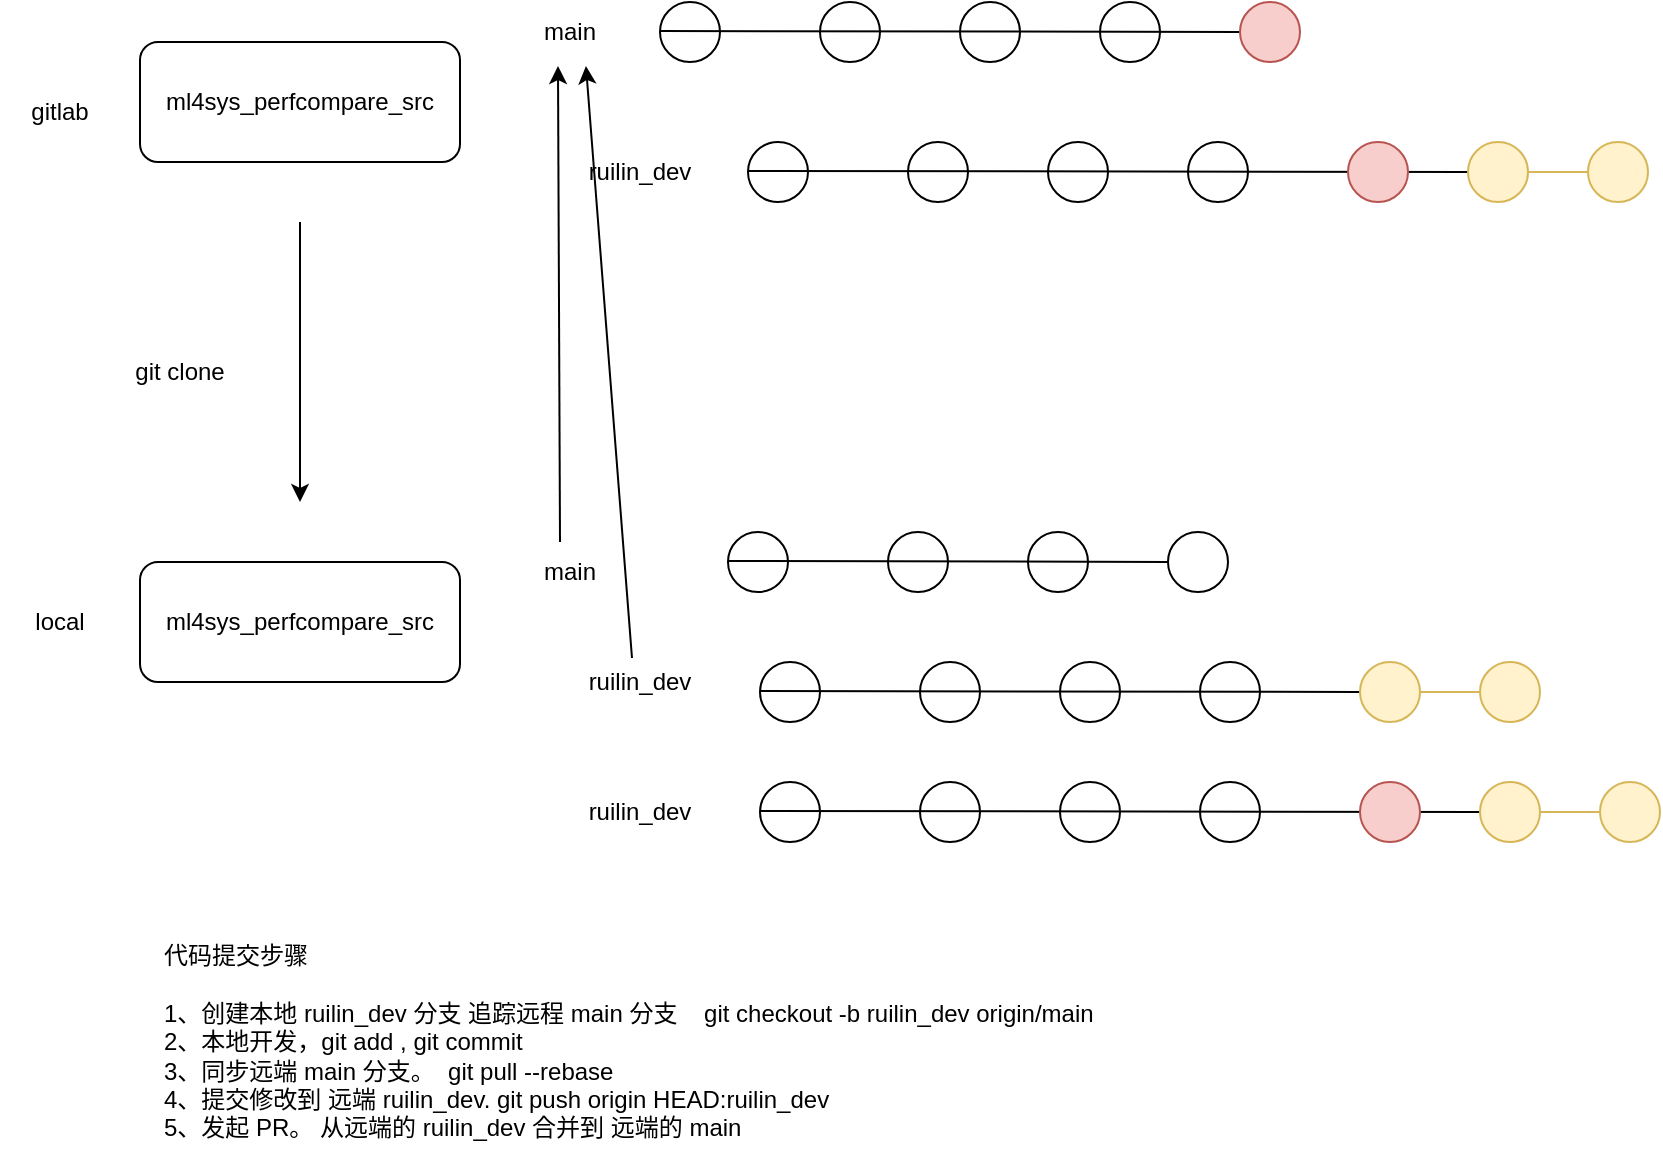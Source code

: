 <mxfile version="22.1.11" type="github">
  <diagram name="第 1 页" id="3Gw6wkufQKanss8fofTu">
    <mxGraphModel dx="970" dy="650" grid="1" gridSize="10" guides="1" tooltips="1" connect="1" arrows="1" fold="1" page="1" pageScale="1" pageWidth="827" pageHeight="1169" math="0" shadow="0">
      <root>
        <mxCell id="0" />
        <mxCell id="1" parent="0" />
        <mxCell id="PguJ6KHMeMPVfrRw2ih4-1" value="ml4sys_perfcompare_src" style="rounded=1;whiteSpace=wrap;html=1;" vertex="1" parent="1">
          <mxGeometry x="120" y="120" width="160" height="60" as="geometry" />
        </mxCell>
        <mxCell id="PguJ6KHMeMPVfrRw2ih4-2" value="ml4sys_perfcompare_src" style="rounded=1;whiteSpace=wrap;html=1;" vertex="1" parent="1">
          <mxGeometry x="120" y="380" width="160" height="60" as="geometry" />
        </mxCell>
        <mxCell id="PguJ6KHMeMPVfrRw2ih4-3" value="" style="ellipse;whiteSpace=wrap;html=1;aspect=fixed;" vertex="1" parent="1">
          <mxGeometry x="380" y="100" width="30" height="30" as="geometry" />
        </mxCell>
        <mxCell id="PguJ6KHMeMPVfrRw2ih4-5" value="gitlab" style="text;html=1;strokeColor=none;fillColor=none;align=center;verticalAlign=middle;whiteSpace=wrap;rounded=0;" vertex="1" parent="1">
          <mxGeometry x="50" y="140" width="60" height="30" as="geometry" />
        </mxCell>
        <mxCell id="PguJ6KHMeMPVfrRw2ih4-6" value="local" style="text;html=1;strokeColor=none;fillColor=none;align=center;verticalAlign=middle;whiteSpace=wrap;rounded=0;" vertex="1" parent="1">
          <mxGeometry x="50" y="395" width="60" height="30" as="geometry" />
        </mxCell>
        <mxCell id="PguJ6KHMeMPVfrRw2ih4-13" value="main" style="text;html=1;strokeColor=none;fillColor=none;align=center;verticalAlign=middle;whiteSpace=wrap;rounded=0;" vertex="1" parent="1">
          <mxGeometry x="305" y="100" width="60" height="30" as="geometry" />
        </mxCell>
        <mxCell id="PguJ6KHMeMPVfrRw2ih4-14" value="ruilin_dev" style="text;html=1;strokeColor=none;fillColor=none;align=center;verticalAlign=middle;whiteSpace=wrap;rounded=0;" vertex="1" parent="1">
          <mxGeometry x="340" y="170" width="60" height="30" as="geometry" />
        </mxCell>
        <mxCell id="PguJ6KHMeMPVfrRw2ih4-15" value="" style="endArrow=classic;html=1;rounded=0;" edge="1" parent="1">
          <mxGeometry width="50" height="50" relative="1" as="geometry">
            <mxPoint x="200" y="210" as="sourcePoint" />
            <mxPoint x="200" y="350" as="targetPoint" />
          </mxGeometry>
        </mxCell>
        <mxCell id="PguJ6KHMeMPVfrRw2ih4-16" value="git clone" style="text;html=1;strokeColor=none;fillColor=none;align=center;verticalAlign=middle;whiteSpace=wrap;rounded=0;" vertex="1" parent="1">
          <mxGeometry x="110" y="270" width="60" height="30" as="geometry" />
        </mxCell>
        <mxCell id="PguJ6KHMeMPVfrRw2ih4-17" value="" style="ellipse;whiteSpace=wrap;html=1;aspect=fixed;" vertex="1" parent="1">
          <mxGeometry x="460" y="100" width="30" height="30" as="geometry" />
        </mxCell>
        <mxCell id="PguJ6KHMeMPVfrRw2ih4-18" value="" style="ellipse;whiteSpace=wrap;html=1;aspect=fixed;" vertex="1" parent="1">
          <mxGeometry x="530" y="100" width="30" height="30" as="geometry" />
        </mxCell>
        <mxCell id="PguJ6KHMeMPVfrRw2ih4-24" value="" style="endArrow=none;html=1;rounded=0;fillColor=#f8cecc;strokeColor=#b85450;" edge="1" parent="1" source="PguJ6KHMeMPVfrRw2ih4-58">
          <mxGeometry width="50" height="50" relative="1" as="geometry">
            <mxPoint x="380" y="114.5" as="sourcePoint" />
            <mxPoint x="700" y="115" as="targetPoint" />
          </mxGeometry>
        </mxCell>
        <mxCell id="PguJ6KHMeMPVfrRw2ih4-19" value="" style="ellipse;whiteSpace=wrap;html=1;aspect=fixed;" vertex="1" parent="1">
          <mxGeometry x="600" y="100" width="30" height="30" as="geometry" />
        </mxCell>
        <mxCell id="PguJ6KHMeMPVfrRw2ih4-37" value="main" style="text;html=1;strokeColor=none;fillColor=none;align=center;verticalAlign=middle;whiteSpace=wrap;rounded=0;" vertex="1" parent="1">
          <mxGeometry x="305" y="370" width="60" height="30" as="geometry" />
        </mxCell>
        <mxCell id="PguJ6KHMeMPVfrRw2ih4-38" value="ruilin_dev" style="text;html=1;strokeColor=none;fillColor=none;align=center;verticalAlign=middle;whiteSpace=wrap;rounded=0;" vertex="1" parent="1">
          <mxGeometry x="340" y="425" width="60" height="30" as="geometry" />
        </mxCell>
        <mxCell id="PguJ6KHMeMPVfrRw2ih4-39" value="" style="endArrow=classic;html=1;rounded=0;entryX=0.4;entryY=1.067;entryDx=0;entryDy=0;entryPerimeter=0;" edge="1" parent="1" target="PguJ6KHMeMPVfrRw2ih4-13">
          <mxGeometry width="50" height="50" relative="1" as="geometry">
            <mxPoint x="330" y="370" as="sourcePoint" />
            <mxPoint x="380" y="320" as="targetPoint" />
          </mxGeometry>
        </mxCell>
        <mxCell id="PguJ6KHMeMPVfrRw2ih4-40" value="" style="endArrow=classic;html=1;rounded=0;entryX=0.633;entryY=1.067;entryDx=0;entryDy=0;entryPerimeter=0;" edge="1" parent="1" target="PguJ6KHMeMPVfrRw2ih4-13">
          <mxGeometry width="50" height="50" relative="1" as="geometry">
            <mxPoint x="366" y="427.99" as="sourcePoint" />
            <mxPoint x="365" y="189.99" as="targetPoint" />
          </mxGeometry>
        </mxCell>
        <mxCell id="PguJ6KHMeMPVfrRw2ih4-42" value="代码提交步骤&lt;br&gt;&lt;br&gt;1、创建本地 ruilin_dev 分支 追踪远程 main 分支&amp;nbsp; &amp;nbsp; git checkout -b ruilin_dev origin/main&lt;br&gt;2、本地开发，git add , git commit&amp;nbsp;&lt;br&gt;3、同步远端 main 分支。&amp;nbsp; git pull --rebase&lt;br&gt;4、提交修改到 远端 ruilin_dev. git push origin HEAD:ruilin_dev&lt;br&gt;5、发起 PR。 从远端的 ruilin_dev 合并到 远端的 main" style="text;html=1;strokeColor=none;fillColor=none;align=left;verticalAlign=middle;whiteSpace=wrap;rounded=0;" vertex="1" parent="1">
          <mxGeometry x="130" y="560" width="570" height="120" as="geometry" />
        </mxCell>
        <mxCell id="PguJ6KHMeMPVfrRw2ih4-43" value="" style="ellipse;whiteSpace=wrap;html=1;aspect=fixed;" vertex="1" parent="1">
          <mxGeometry x="414" y="365" width="30" height="30" as="geometry" />
        </mxCell>
        <mxCell id="PguJ6KHMeMPVfrRw2ih4-44" value="" style="ellipse;whiteSpace=wrap;html=1;aspect=fixed;" vertex="1" parent="1">
          <mxGeometry x="494" y="365" width="30" height="30" as="geometry" />
        </mxCell>
        <mxCell id="PguJ6KHMeMPVfrRw2ih4-45" value="" style="ellipse;whiteSpace=wrap;html=1;aspect=fixed;" vertex="1" parent="1">
          <mxGeometry x="564" y="365" width="30" height="30" as="geometry" />
        </mxCell>
        <mxCell id="PguJ6KHMeMPVfrRw2ih4-46" value="" style="endArrow=none;html=1;rounded=0;" edge="1" parent="1" target="PguJ6KHMeMPVfrRw2ih4-47">
          <mxGeometry width="50" height="50" relative="1" as="geometry">
            <mxPoint x="414" y="379.5" as="sourcePoint" />
            <mxPoint x="794" y="379.5" as="targetPoint" />
          </mxGeometry>
        </mxCell>
        <mxCell id="PguJ6KHMeMPVfrRw2ih4-47" value="" style="ellipse;whiteSpace=wrap;html=1;aspect=fixed;" vertex="1" parent="1">
          <mxGeometry x="634" y="365" width="30" height="30" as="geometry" />
        </mxCell>
        <mxCell id="PguJ6KHMeMPVfrRw2ih4-48" value="" style="ellipse;whiteSpace=wrap;html=1;aspect=fixed;" vertex="1" parent="1">
          <mxGeometry x="430" y="430" width="30" height="30" as="geometry" />
        </mxCell>
        <mxCell id="PguJ6KHMeMPVfrRw2ih4-49" value="" style="ellipse;whiteSpace=wrap;html=1;aspect=fixed;" vertex="1" parent="1">
          <mxGeometry x="510" y="430" width="30" height="30" as="geometry" />
        </mxCell>
        <mxCell id="PguJ6KHMeMPVfrRw2ih4-50" value="" style="ellipse;whiteSpace=wrap;html=1;aspect=fixed;" vertex="1" parent="1">
          <mxGeometry x="580" y="430" width="30" height="30" as="geometry" />
        </mxCell>
        <mxCell id="PguJ6KHMeMPVfrRw2ih4-51" value="" style="endArrow=none;html=1;rounded=0;fillColor=#fff2cc;strokeColor=#d6b656;" edge="1" parent="1" source="PguJ6KHMeMPVfrRw2ih4-54">
          <mxGeometry width="50" height="50" relative="1" as="geometry">
            <mxPoint x="430" y="444.5" as="sourcePoint" />
            <mxPoint x="790" y="445" as="targetPoint" />
          </mxGeometry>
        </mxCell>
        <mxCell id="PguJ6KHMeMPVfrRw2ih4-52" value="" style="ellipse;whiteSpace=wrap;html=1;aspect=fixed;" vertex="1" parent="1">
          <mxGeometry x="650" y="430" width="30" height="30" as="geometry" />
        </mxCell>
        <mxCell id="PguJ6KHMeMPVfrRw2ih4-55" value="" style="endArrow=none;html=1;rounded=0;" edge="1" parent="1" target="PguJ6KHMeMPVfrRw2ih4-54">
          <mxGeometry width="50" height="50" relative="1" as="geometry">
            <mxPoint x="430" y="444.5" as="sourcePoint" />
            <mxPoint x="790" y="445" as="targetPoint" />
          </mxGeometry>
        </mxCell>
        <mxCell id="PguJ6KHMeMPVfrRw2ih4-54" value="" style="ellipse;whiteSpace=wrap;html=1;aspect=fixed;fillColor=#fff2cc;strokeColor=#d6b656;" vertex="1" parent="1">
          <mxGeometry x="730" y="430" width="30" height="30" as="geometry" />
        </mxCell>
        <mxCell id="PguJ6KHMeMPVfrRw2ih4-56" value="" style="ellipse;whiteSpace=wrap;html=1;aspect=fixed;fillColor=#fff2cc;strokeColor=#d6b656;" vertex="1" parent="1">
          <mxGeometry x="790" y="430" width="30" height="30" as="geometry" />
        </mxCell>
        <mxCell id="PguJ6KHMeMPVfrRw2ih4-59" value="" style="endArrow=none;html=1;rounded=0;" edge="1" parent="1" target="PguJ6KHMeMPVfrRw2ih4-58">
          <mxGeometry width="50" height="50" relative="1" as="geometry">
            <mxPoint x="380" y="114.5" as="sourcePoint" />
            <mxPoint x="700" y="115" as="targetPoint" />
          </mxGeometry>
        </mxCell>
        <mxCell id="PguJ6KHMeMPVfrRw2ih4-58" value="" style="ellipse;whiteSpace=wrap;html=1;aspect=fixed;fillColor=#f8cecc;strokeColor=#b85450;" vertex="1" parent="1">
          <mxGeometry x="670" y="100" width="30" height="30" as="geometry" />
        </mxCell>
        <mxCell id="PguJ6KHMeMPVfrRw2ih4-60" value="" style="ellipse;whiteSpace=wrap;html=1;aspect=fixed;" vertex="1" parent="1">
          <mxGeometry x="430" y="490" width="30" height="30" as="geometry" />
        </mxCell>
        <mxCell id="PguJ6KHMeMPVfrRw2ih4-61" value="" style="ellipse;whiteSpace=wrap;html=1;aspect=fixed;" vertex="1" parent="1">
          <mxGeometry x="510" y="490" width="30" height="30" as="geometry" />
        </mxCell>
        <mxCell id="PguJ6KHMeMPVfrRw2ih4-62" value="" style="ellipse;whiteSpace=wrap;html=1;aspect=fixed;" vertex="1" parent="1">
          <mxGeometry x="580" y="490" width="30" height="30" as="geometry" />
        </mxCell>
        <mxCell id="PguJ6KHMeMPVfrRw2ih4-63" value="" style="endArrow=none;html=1;rounded=0;fillColor=#fff2cc;strokeColor=#d6b656;" edge="1" parent="1" source="PguJ6KHMeMPVfrRw2ih4-66">
          <mxGeometry width="50" height="50" relative="1" as="geometry">
            <mxPoint x="490" y="504.5" as="sourcePoint" />
            <mxPoint x="850" y="505" as="targetPoint" />
          </mxGeometry>
        </mxCell>
        <mxCell id="PguJ6KHMeMPVfrRw2ih4-64" value="" style="ellipse;whiteSpace=wrap;html=1;aspect=fixed;" vertex="1" parent="1">
          <mxGeometry x="650" y="490" width="30" height="30" as="geometry" />
        </mxCell>
        <mxCell id="PguJ6KHMeMPVfrRw2ih4-65" value="" style="endArrow=none;html=1;rounded=0;" edge="1" parent="1" target="PguJ6KHMeMPVfrRw2ih4-66">
          <mxGeometry width="50" height="50" relative="1" as="geometry">
            <mxPoint x="430" y="504.5" as="sourcePoint" />
            <mxPoint x="790" y="505" as="targetPoint" />
          </mxGeometry>
        </mxCell>
        <mxCell id="PguJ6KHMeMPVfrRw2ih4-66" value="" style="ellipse;whiteSpace=wrap;html=1;aspect=fixed;fillColor=#fff2cc;strokeColor=#d6b656;" vertex="1" parent="1">
          <mxGeometry x="790" y="490" width="30" height="30" as="geometry" />
        </mxCell>
        <mxCell id="PguJ6KHMeMPVfrRw2ih4-67" value="" style="ellipse;whiteSpace=wrap;html=1;aspect=fixed;fillColor=#fff2cc;strokeColor=#d6b656;" vertex="1" parent="1">
          <mxGeometry x="850" y="490" width="30" height="30" as="geometry" />
        </mxCell>
        <mxCell id="PguJ6KHMeMPVfrRw2ih4-68" value="" style="ellipse;whiteSpace=wrap;html=1;aspect=fixed;fillColor=#f8cecc;strokeColor=#b85450;" vertex="1" parent="1">
          <mxGeometry x="730" y="490" width="30" height="30" as="geometry" />
        </mxCell>
        <mxCell id="PguJ6KHMeMPVfrRw2ih4-69" value="" style="ellipse;whiteSpace=wrap;html=1;aspect=fixed;" vertex="1" parent="1">
          <mxGeometry x="424" y="170" width="30" height="30" as="geometry" />
        </mxCell>
        <mxCell id="PguJ6KHMeMPVfrRw2ih4-70" value="" style="ellipse;whiteSpace=wrap;html=1;aspect=fixed;" vertex="1" parent="1">
          <mxGeometry x="504" y="170" width="30" height="30" as="geometry" />
        </mxCell>
        <mxCell id="PguJ6KHMeMPVfrRw2ih4-71" value="" style="ellipse;whiteSpace=wrap;html=1;aspect=fixed;" vertex="1" parent="1">
          <mxGeometry x="574" y="170" width="30" height="30" as="geometry" />
        </mxCell>
        <mxCell id="PguJ6KHMeMPVfrRw2ih4-72" value="" style="endArrow=none;html=1;rounded=0;fillColor=#fff2cc;strokeColor=#d6b656;" edge="1" parent="1" source="PguJ6KHMeMPVfrRw2ih4-75">
          <mxGeometry width="50" height="50" relative="1" as="geometry">
            <mxPoint x="484" y="184.5" as="sourcePoint" />
            <mxPoint x="844" y="185" as="targetPoint" />
          </mxGeometry>
        </mxCell>
        <mxCell id="PguJ6KHMeMPVfrRw2ih4-73" value="" style="ellipse;whiteSpace=wrap;html=1;aspect=fixed;" vertex="1" parent="1">
          <mxGeometry x="644" y="170" width="30" height="30" as="geometry" />
        </mxCell>
        <mxCell id="PguJ6KHMeMPVfrRw2ih4-74" value="" style="endArrow=none;html=1;rounded=0;" edge="1" parent="1" target="PguJ6KHMeMPVfrRw2ih4-75">
          <mxGeometry width="50" height="50" relative="1" as="geometry">
            <mxPoint x="424" y="184.5" as="sourcePoint" />
            <mxPoint x="784" y="185" as="targetPoint" />
          </mxGeometry>
        </mxCell>
        <mxCell id="PguJ6KHMeMPVfrRw2ih4-75" value="" style="ellipse;whiteSpace=wrap;html=1;aspect=fixed;fillColor=#fff2cc;strokeColor=#d6b656;" vertex="1" parent="1">
          <mxGeometry x="784" y="170" width="30" height="30" as="geometry" />
        </mxCell>
        <mxCell id="PguJ6KHMeMPVfrRw2ih4-76" value="" style="ellipse;whiteSpace=wrap;html=1;aspect=fixed;fillColor=#fff2cc;strokeColor=#d6b656;" vertex="1" parent="1">
          <mxGeometry x="844" y="170" width="30" height="30" as="geometry" />
        </mxCell>
        <mxCell id="PguJ6KHMeMPVfrRw2ih4-77" value="" style="ellipse;whiteSpace=wrap;html=1;aspect=fixed;fillColor=#f8cecc;strokeColor=#b85450;" vertex="1" parent="1">
          <mxGeometry x="724" y="170" width="30" height="30" as="geometry" />
        </mxCell>
        <mxCell id="PguJ6KHMeMPVfrRw2ih4-78" value="ruilin_dev" style="text;html=1;strokeColor=none;fillColor=none;align=center;verticalAlign=middle;whiteSpace=wrap;rounded=0;" vertex="1" parent="1">
          <mxGeometry x="340" y="490" width="60" height="30" as="geometry" />
        </mxCell>
      </root>
    </mxGraphModel>
  </diagram>
</mxfile>
